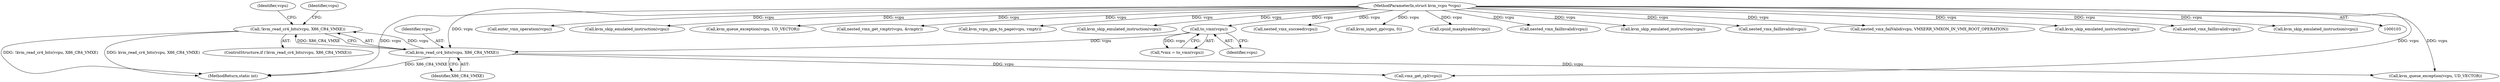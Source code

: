 digraph "0_linux_727ba748e110b4de50d142edca9d6a9b7e6111d8@API" {
"1000121" [label="(Call,!kvm_read_cr4_bits(vcpu, X86_CR4_VMXE))"];
"1000122" [label="(Call,kvm_read_cr4_bits(vcpu, X86_CR4_VMXE))"];
"1000112" [label="(Call,to_vmx(vcpu))"];
"1000104" [label="(MethodParameterIn,struct kvm_vcpu *vcpu)"];
"1000126" [label="(Call,kvm_queue_exception(vcpu, UD_VECTOR))"];
"1000127" [label="(Identifier,vcpu)"];
"1000120" [label="(ControlStructure,if (!kvm_read_cr4_bits(vcpu, X86_CR4_VMXE)))"];
"1000234" [label="(Call,enter_vmx_operation(vcpu))"];
"1000132" [label="(Call,vmx_get_cpl(vcpu))"];
"1000123" [label="(Identifier,vcpu)"];
"1000187" [label="(Call,kvm_skip_emulated_instruction(vcpu))"];
"1000113" [label="(Identifier,vcpu)"];
"1000135" [label="(Call,kvm_queue_exception(vcpu, UD_VECTOR))"];
"1000168" [label="(Call,nested_vmx_get_vmptr(vcpu, &vmptr))"];
"1000191" [label="(Call,kvm_vcpu_gpa_to_page(vcpu, vmptr))"];
"1000110" [label="(Call,*vmx = to_vmx(vcpu))"];
"1000151" [label="(Call,kvm_skip_emulated_instruction(vcpu))"];
"1000245" [label="(MethodReturn,static int)"];
"1000240" [label="(Call,nested_vmx_succeed(vcpu))"];
"1000162" [label="(Call,kvm_inject_gp(vcpu, 0))"];
"1000181" [label="(Call,cpuid_maxphyaddr(vcpu))"];
"1000124" [label="(Identifier,X86_CR4_VMXE)"];
"1000133" [label="(Identifier,vcpu)"];
"1000216" [label="(Call,nested_vmx_failInvalid(vcpu))"];
"1000243" [label="(Call,kvm_skip_emulated_instruction(vcpu))"];
"1000184" [label="(Call,nested_vmx_failInvalid(vcpu))"];
"1000147" [label="(Call,nested_vmx_failValid(vcpu, VMXERR_VMXON_IN_VMX_ROOT_OPERATION))"];
"1000122" [label="(Call,kvm_read_cr4_bits(vcpu, X86_CR4_VMXE))"];
"1000104" [label="(MethodParameterIn,struct kvm_vcpu *vcpu)"];
"1000219" [label="(Call,kvm_skip_emulated_instruction(vcpu))"];
"1000198" [label="(Call,nested_vmx_failInvalid(vcpu))"];
"1000121" [label="(Call,!kvm_read_cr4_bits(vcpu, X86_CR4_VMXE))"];
"1000201" [label="(Call,kvm_skip_emulated_instruction(vcpu))"];
"1000112" [label="(Call,to_vmx(vcpu))"];
"1000121" -> "1000120"  [label="AST: "];
"1000121" -> "1000122"  [label="CFG: "];
"1000122" -> "1000121"  [label="AST: "];
"1000127" -> "1000121"  [label="CFG: "];
"1000133" -> "1000121"  [label="CFG: "];
"1000121" -> "1000245"  [label="DDG: !kvm_read_cr4_bits(vcpu, X86_CR4_VMXE)"];
"1000121" -> "1000245"  [label="DDG: kvm_read_cr4_bits(vcpu, X86_CR4_VMXE)"];
"1000122" -> "1000121"  [label="DDG: vcpu"];
"1000122" -> "1000121"  [label="DDG: X86_CR4_VMXE"];
"1000122" -> "1000124"  [label="CFG: "];
"1000123" -> "1000122"  [label="AST: "];
"1000124" -> "1000122"  [label="AST: "];
"1000122" -> "1000245"  [label="DDG: X86_CR4_VMXE"];
"1000112" -> "1000122"  [label="DDG: vcpu"];
"1000104" -> "1000122"  [label="DDG: vcpu"];
"1000122" -> "1000126"  [label="DDG: vcpu"];
"1000122" -> "1000132"  [label="DDG: vcpu"];
"1000112" -> "1000110"  [label="AST: "];
"1000112" -> "1000113"  [label="CFG: "];
"1000113" -> "1000112"  [label="AST: "];
"1000110" -> "1000112"  [label="CFG: "];
"1000112" -> "1000110"  [label="DDG: vcpu"];
"1000104" -> "1000112"  [label="DDG: vcpu"];
"1000104" -> "1000103"  [label="AST: "];
"1000104" -> "1000245"  [label="DDG: vcpu"];
"1000104" -> "1000126"  [label="DDG: vcpu"];
"1000104" -> "1000132"  [label="DDG: vcpu"];
"1000104" -> "1000135"  [label="DDG: vcpu"];
"1000104" -> "1000147"  [label="DDG: vcpu"];
"1000104" -> "1000151"  [label="DDG: vcpu"];
"1000104" -> "1000162"  [label="DDG: vcpu"];
"1000104" -> "1000168"  [label="DDG: vcpu"];
"1000104" -> "1000181"  [label="DDG: vcpu"];
"1000104" -> "1000184"  [label="DDG: vcpu"];
"1000104" -> "1000187"  [label="DDG: vcpu"];
"1000104" -> "1000191"  [label="DDG: vcpu"];
"1000104" -> "1000198"  [label="DDG: vcpu"];
"1000104" -> "1000201"  [label="DDG: vcpu"];
"1000104" -> "1000216"  [label="DDG: vcpu"];
"1000104" -> "1000219"  [label="DDG: vcpu"];
"1000104" -> "1000234"  [label="DDG: vcpu"];
"1000104" -> "1000240"  [label="DDG: vcpu"];
"1000104" -> "1000243"  [label="DDG: vcpu"];
}
